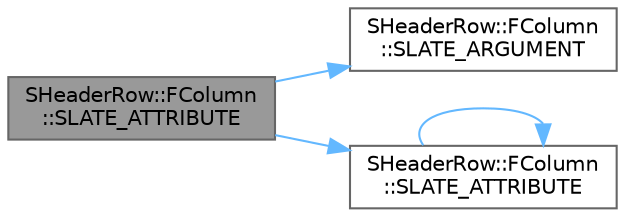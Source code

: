 digraph "SHeaderRow::FColumn::SLATE_ATTRIBUTE"
{
 // INTERACTIVE_SVG=YES
 // LATEX_PDF_SIZE
  bgcolor="transparent";
  edge [fontname=Helvetica,fontsize=10,labelfontname=Helvetica,labelfontsize=10];
  node [fontname=Helvetica,fontsize=10,shape=box,height=0.2,width=0.4];
  rankdir="LR";
  Node1 [id="Node000001",label="SHeaderRow::FColumn\l::SLATE_ATTRIBUTE",height=0.2,width=0.4,color="gray40", fillcolor="grey60", style="filled", fontcolor="black",tooltip="Set the Column Size Mode to Fill."];
  Node1 -> Node2 [id="edge1_Node000001_Node000002",color="steelblue1",style="solid",tooltip=" "];
  Node2 [id="Node000002",label="SHeaderRow::FColumn\l::SLATE_ARGUMENT",height=0.2,width=0.4,color="grey40", fillcolor="white", style="filled",URL="$d5/d13/classSHeaderRow_1_1FColumn.html#a8d28f8842ffebf87b5ce8eff73d0934e",tooltip=" "];
  Node1 -> Node3 [id="edge2_Node000001_Node000003",color="steelblue1",style="solid",tooltip=" "];
  Node3 [id="Node000003",label="SHeaderRow::FColumn\l::SLATE_ATTRIBUTE",height=0.2,width=0.4,color="grey40", fillcolor="white", style="filled",URL="$d5/d13/classSHeaderRow_1_1FColumn.html#a56109f961ae9a4abde2f3eeaba4daa5e",tooltip=" "];
  Node3 -> Node3 [id="edge3_Node000003_Node000003",color="steelblue1",style="solid",tooltip=" "];
}
